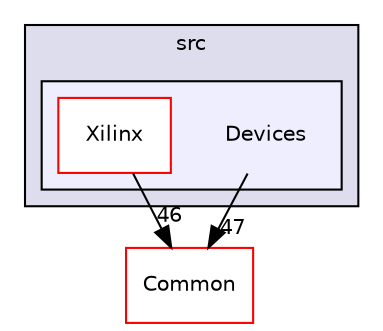 digraph "src/Devices" {
  compound=true
  node [ fontsize="10", fontname="Helvetica"];
  edge [ labelfontsize="10", labelfontname="Helvetica"];
  subgraph clusterdir_68267d1309a1af8e8297ef4c3efbcdba {
    graph [ bgcolor="#ddddee", pencolor="black", label="src" fontname="Helvetica", fontsize="10", URL="dir_68267d1309a1af8e8297ef4c3efbcdba.html"]
  subgraph clusterdir_27b17494125eb78195473abe004504ab {
    graph [ bgcolor="#eeeeff", pencolor="black", label="" URL="dir_27b17494125eb78195473abe004504ab.html"];
    dir_27b17494125eb78195473abe004504ab [shape=plaintext label="Devices"];
    dir_3b80f9b66070ce327ebd8ab923ef7ff0 [shape=box label="Xilinx" color="red" fillcolor="white" style="filled" URL="dir_3b80f9b66070ce327ebd8ab923ef7ff0.html"];
  }
  }
  dir_ba210d1fa67db7bee1bb22e0a3c11d9f [shape=box label="Common" fillcolor="white" style="filled" color="red" URL="dir_ba210d1fa67db7bee1bb22e0a3c11d9f.html"];
  dir_3b80f9b66070ce327ebd8ab923ef7ff0->dir_ba210d1fa67db7bee1bb22e0a3c11d9f [headlabel="46", labeldistance=1.5 headhref="dir_000004_000001.html"];
  dir_27b17494125eb78195473abe004504ab->dir_ba210d1fa67db7bee1bb22e0a3c11d9f [headlabel="47", labeldistance=1.5 headhref="dir_000003_000001.html"];
}
